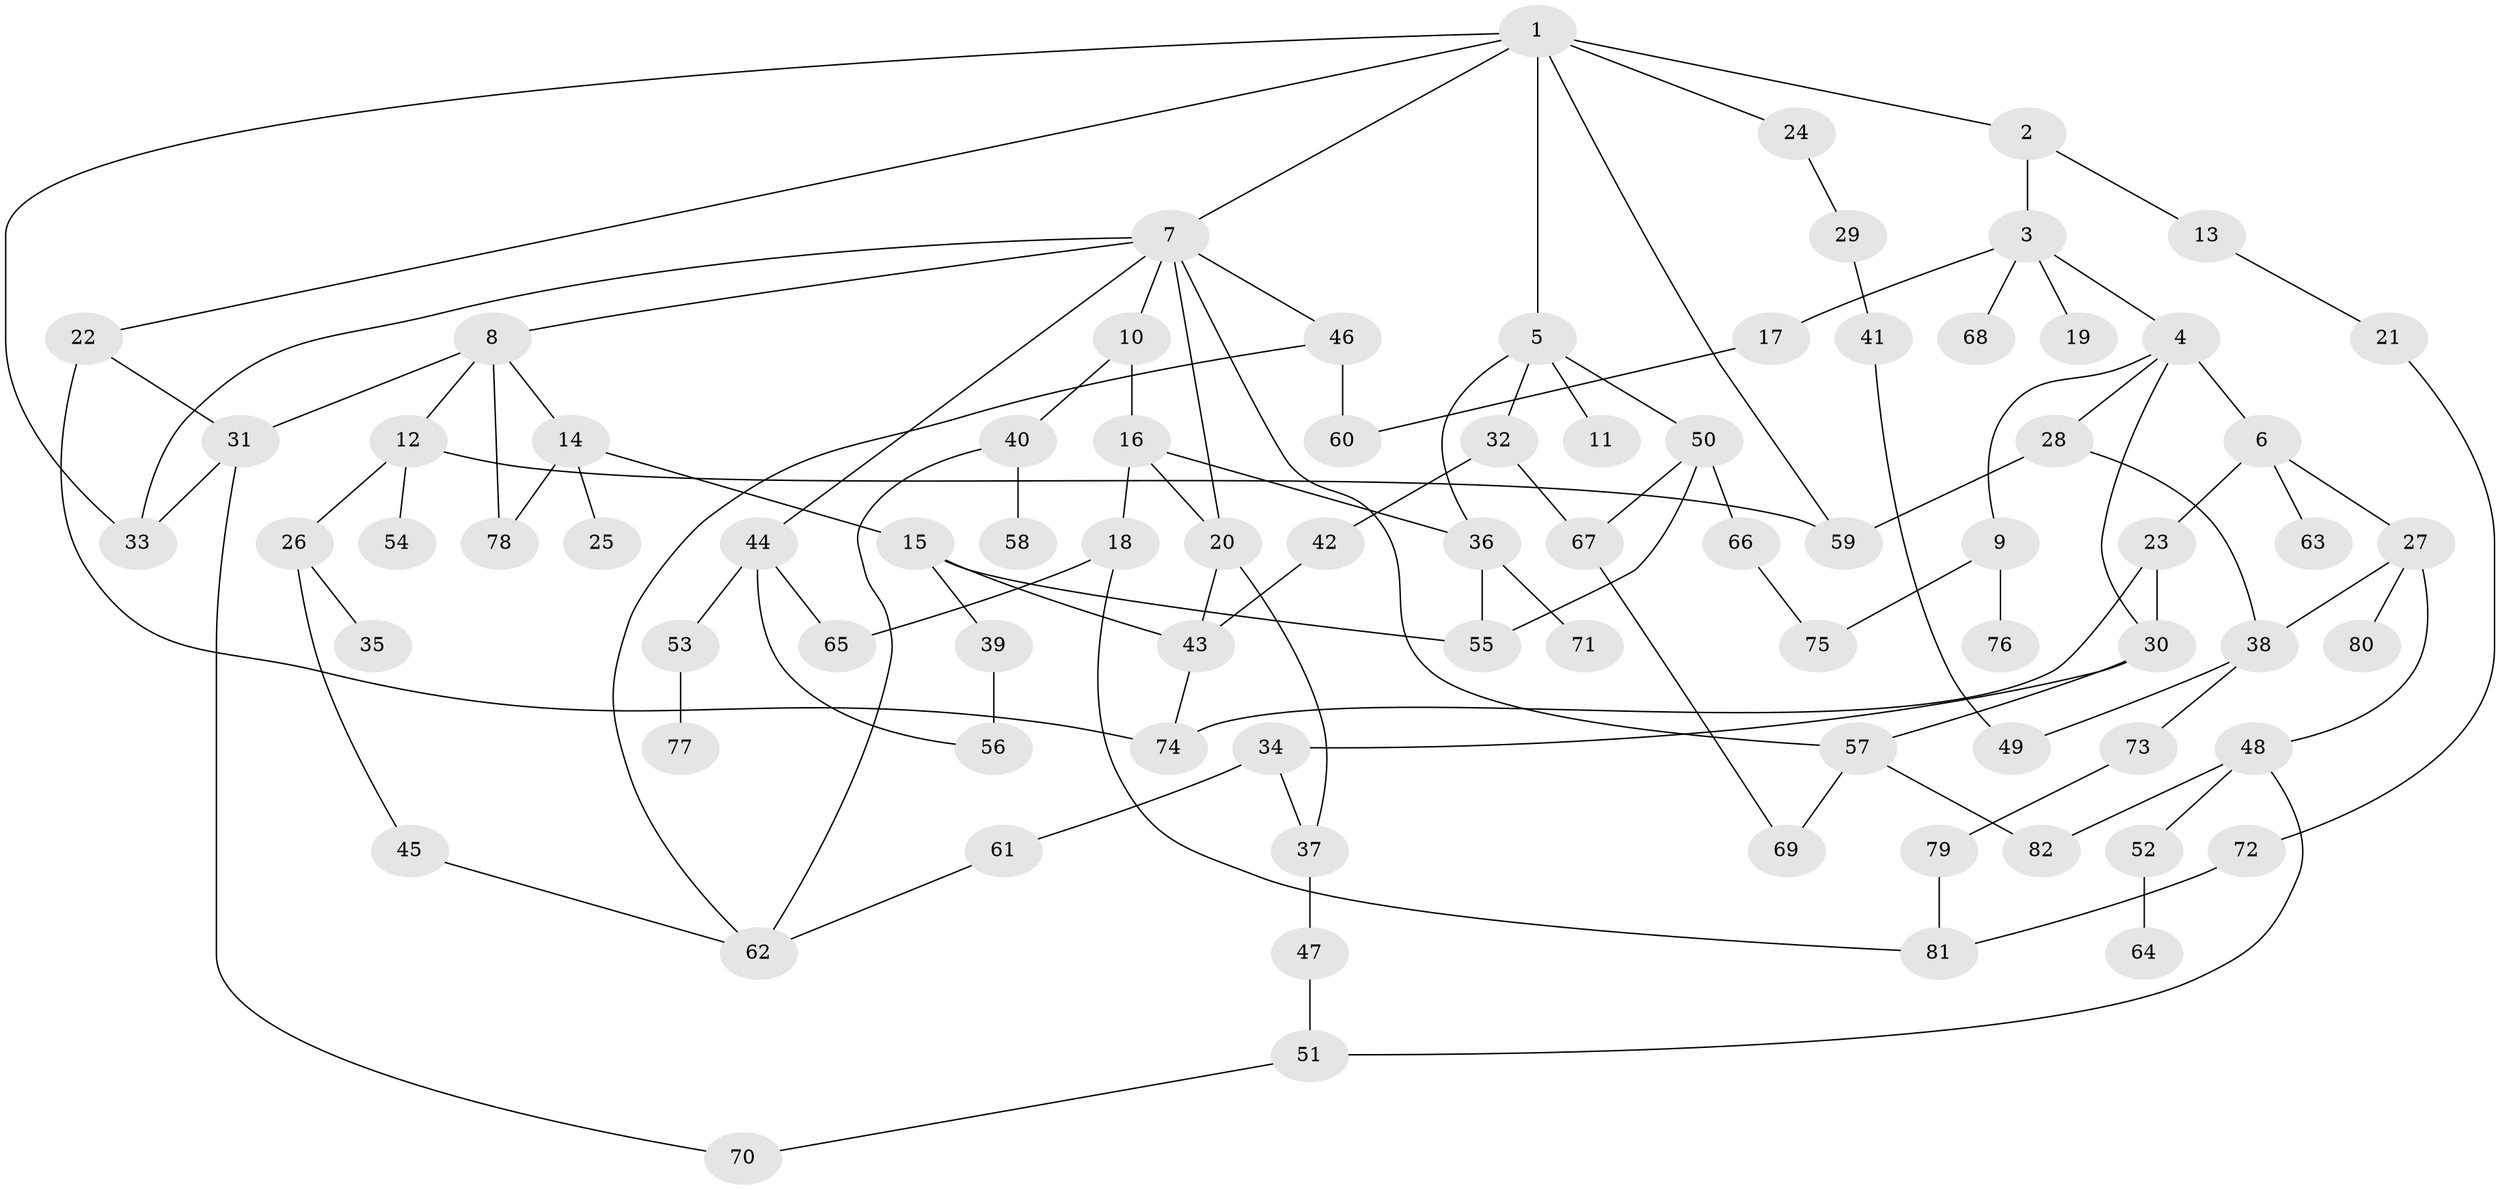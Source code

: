 // original degree distribution, {7: 0.007407407407407408, 4: 0.14074074074074075, 6: 0.022222222222222223, 8: 0.007407407407407408, 5: 0.05185185185185185, 3: 0.16296296296296298, 1: 0.2962962962962963, 2: 0.3111111111111111}
// Generated by graph-tools (version 1.1) at 2025/48/03/04/25 22:48:39]
// undirected, 82 vertices, 114 edges
graph export_dot {
  node [color=gray90,style=filled];
  1;
  2;
  3;
  4;
  5;
  6;
  7;
  8;
  9;
  10;
  11;
  12;
  13;
  14;
  15;
  16;
  17;
  18;
  19;
  20;
  21;
  22;
  23;
  24;
  25;
  26;
  27;
  28;
  29;
  30;
  31;
  32;
  33;
  34;
  35;
  36;
  37;
  38;
  39;
  40;
  41;
  42;
  43;
  44;
  45;
  46;
  47;
  48;
  49;
  50;
  51;
  52;
  53;
  54;
  55;
  56;
  57;
  58;
  59;
  60;
  61;
  62;
  63;
  64;
  65;
  66;
  67;
  68;
  69;
  70;
  71;
  72;
  73;
  74;
  75;
  76;
  77;
  78;
  79;
  80;
  81;
  82;
  1 -- 2 [weight=1.0];
  1 -- 5 [weight=1.0];
  1 -- 7 [weight=1.0];
  1 -- 22 [weight=1.0];
  1 -- 24 [weight=1.0];
  1 -- 33 [weight=1.0];
  1 -- 59 [weight=1.0];
  2 -- 3 [weight=1.0];
  2 -- 13 [weight=1.0];
  3 -- 4 [weight=1.0];
  3 -- 17 [weight=1.0];
  3 -- 19 [weight=1.0];
  3 -- 68 [weight=1.0];
  4 -- 6 [weight=1.0];
  4 -- 9 [weight=1.0];
  4 -- 28 [weight=1.0];
  4 -- 30 [weight=1.0];
  5 -- 11 [weight=1.0];
  5 -- 32 [weight=1.0];
  5 -- 36 [weight=1.0];
  5 -- 50 [weight=1.0];
  6 -- 23 [weight=1.0];
  6 -- 27 [weight=1.0];
  6 -- 63 [weight=1.0];
  7 -- 8 [weight=1.0];
  7 -- 10 [weight=1.0];
  7 -- 20 [weight=1.0];
  7 -- 33 [weight=1.0];
  7 -- 44 [weight=1.0];
  7 -- 46 [weight=1.0];
  7 -- 57 [weight=1.0];
  8 -- 12 [weight=1.0];
  8 -- 14 [weight=1.0];
  8 -- 31 [weight=1.0];
  8 -- 78 [weight=1.0];
  9 -- 75 [weight=1.0];
  9 -- 76 [weight=1.0];
  10 -- 16 [weight=1.0];
  10 -- 40 [weight=1.0];
  12 -- 26 [weight=1.0];
  12 -- 54 [weight=1.0];
  12 -- 59 [weight=1.0];
  13 -- 21 [weight=1.0];
  14 -- 15 [weight=1.0];
  14 -- 25 [weight=1.0];
  14 -- 78 [weight=1.0];
  15 -- 39 [weight=1.0];
  15 -- 43 [weight=1.0];
  15 -- 55 [weight=1.0];
  16 -- 18 [weight=1.0];
  16 -- 20 [weight=1.0];
  16 -- 36 [weight=1.0];
  17 -- 60 [weight=1.0];
  18 -- 65 [weight=1.0];
  18 -- 81 [weight=1.0];
  20 -- 37 [weight=1.0];
  20 -- 43 [weight=1.0];
  21 -- 72 [weight=1.0];
  22 -- 31 [weight=1.0];
  22 -- 74 [weight=1.0];
  23 -- 30 [weight=1.0];
  23 -- 74 [weight=1.0];
  24 -- 29 [weight=1.0];
  26 -- 35 [weight=1.0];
  26 -- 45 [weight=1.0];
  27 -- 38 [weight=1.0];
  27 -- 48 [weight=1.0];
  27 -- 80 [weight=1.0];
  28 -- 38 [weight=1.0];
  28 -- 59 [weight=2.0];
  29 -- 41 [weight=1.0];
  30 -- 34 [weight=1.0];
  30 -- 57 [weight=1.0];
  31 -- 33 [weight=1.0];
  31 -- 70 [weight=1.0];
  32 -- 42 [weight=1.0];
  32 -- 67 [weight=1.0];
  34 -- 37 [weight=1.0];
  34 -- 61 [weight=1.0];
  36 -- 55 [weight=1.0];
  36 -- 71 [weight=1.0];
  37 -- 47 [weight=1.0];
  38 -- 49 [weight=1.0];
  38 -- 73 [weight=1.0];
  39 -- 56 [weight=1.0];
  40 -- 58 [weight=1.0];
  40 -- 62 [weight=1.0];
  41 -- 49 [weight=1.0];
  42 -- 43 [weight=1.0];
  43 -- 74 [weight=1.0];
  44 -- 53 [weight=1.0];
  44 -- 56 [weight=1.0];
  44 -- 65 [weight=1.0];
  45 -- 62 [weight=1.0];
  46 -- 60 [weight=1.0];
  46 -- 62 [weight=1.0];
  47 -- 51 [weight=1.0];
  48 -- 51 [weight=1.0];
  48 -- 52 [weight=1.0];
  48 -- 82 [weight=1.0];
  50 -- 55 [weight=1.0];
  50 -- 66 [weight=1.0];
  50 -- 67 [weight=1.0];
  51 -- 70 [weight=1.0];
  52 -- 64 [weight=1.0];
  53 -- 77 [weight=1.0];
  57 -- 69 [weight=1.0];
  57 -- 82 [weight=1.0];
  61 -- 62 [weight=1.0];
  66 -- 75 [weight=1.0];
  67 -- 69 [weight=1.0];
  72 -- 81 [weight=1.0];
  73 -- 79 [weight=1.0];
  79 -- 81 [weight=1.0];
}
